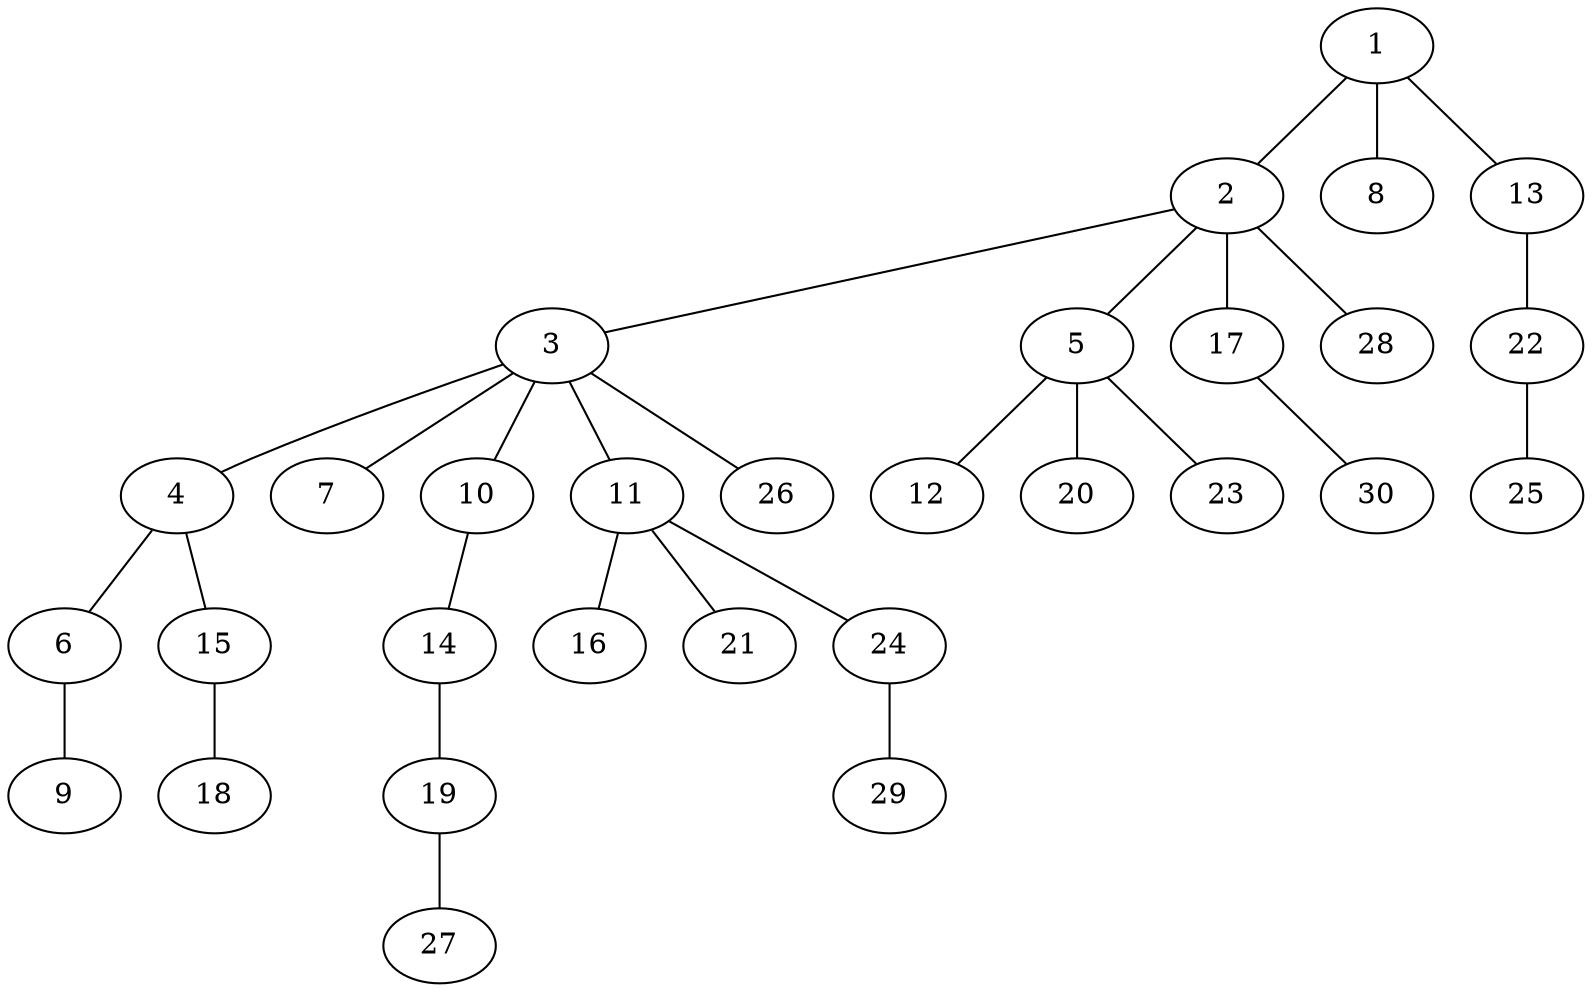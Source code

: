graph graphname {1--2
1--8
1--13
2--3
2--5
2--17
2--28
3--4
3--7
3--10
3--11
3--26
4--6
4--15
5--12
5--20
5--23
6--9
10--14
11--16
11--21
11--24
13--22
14--19
15--18
17--30
19--27
22--25
24--29
}